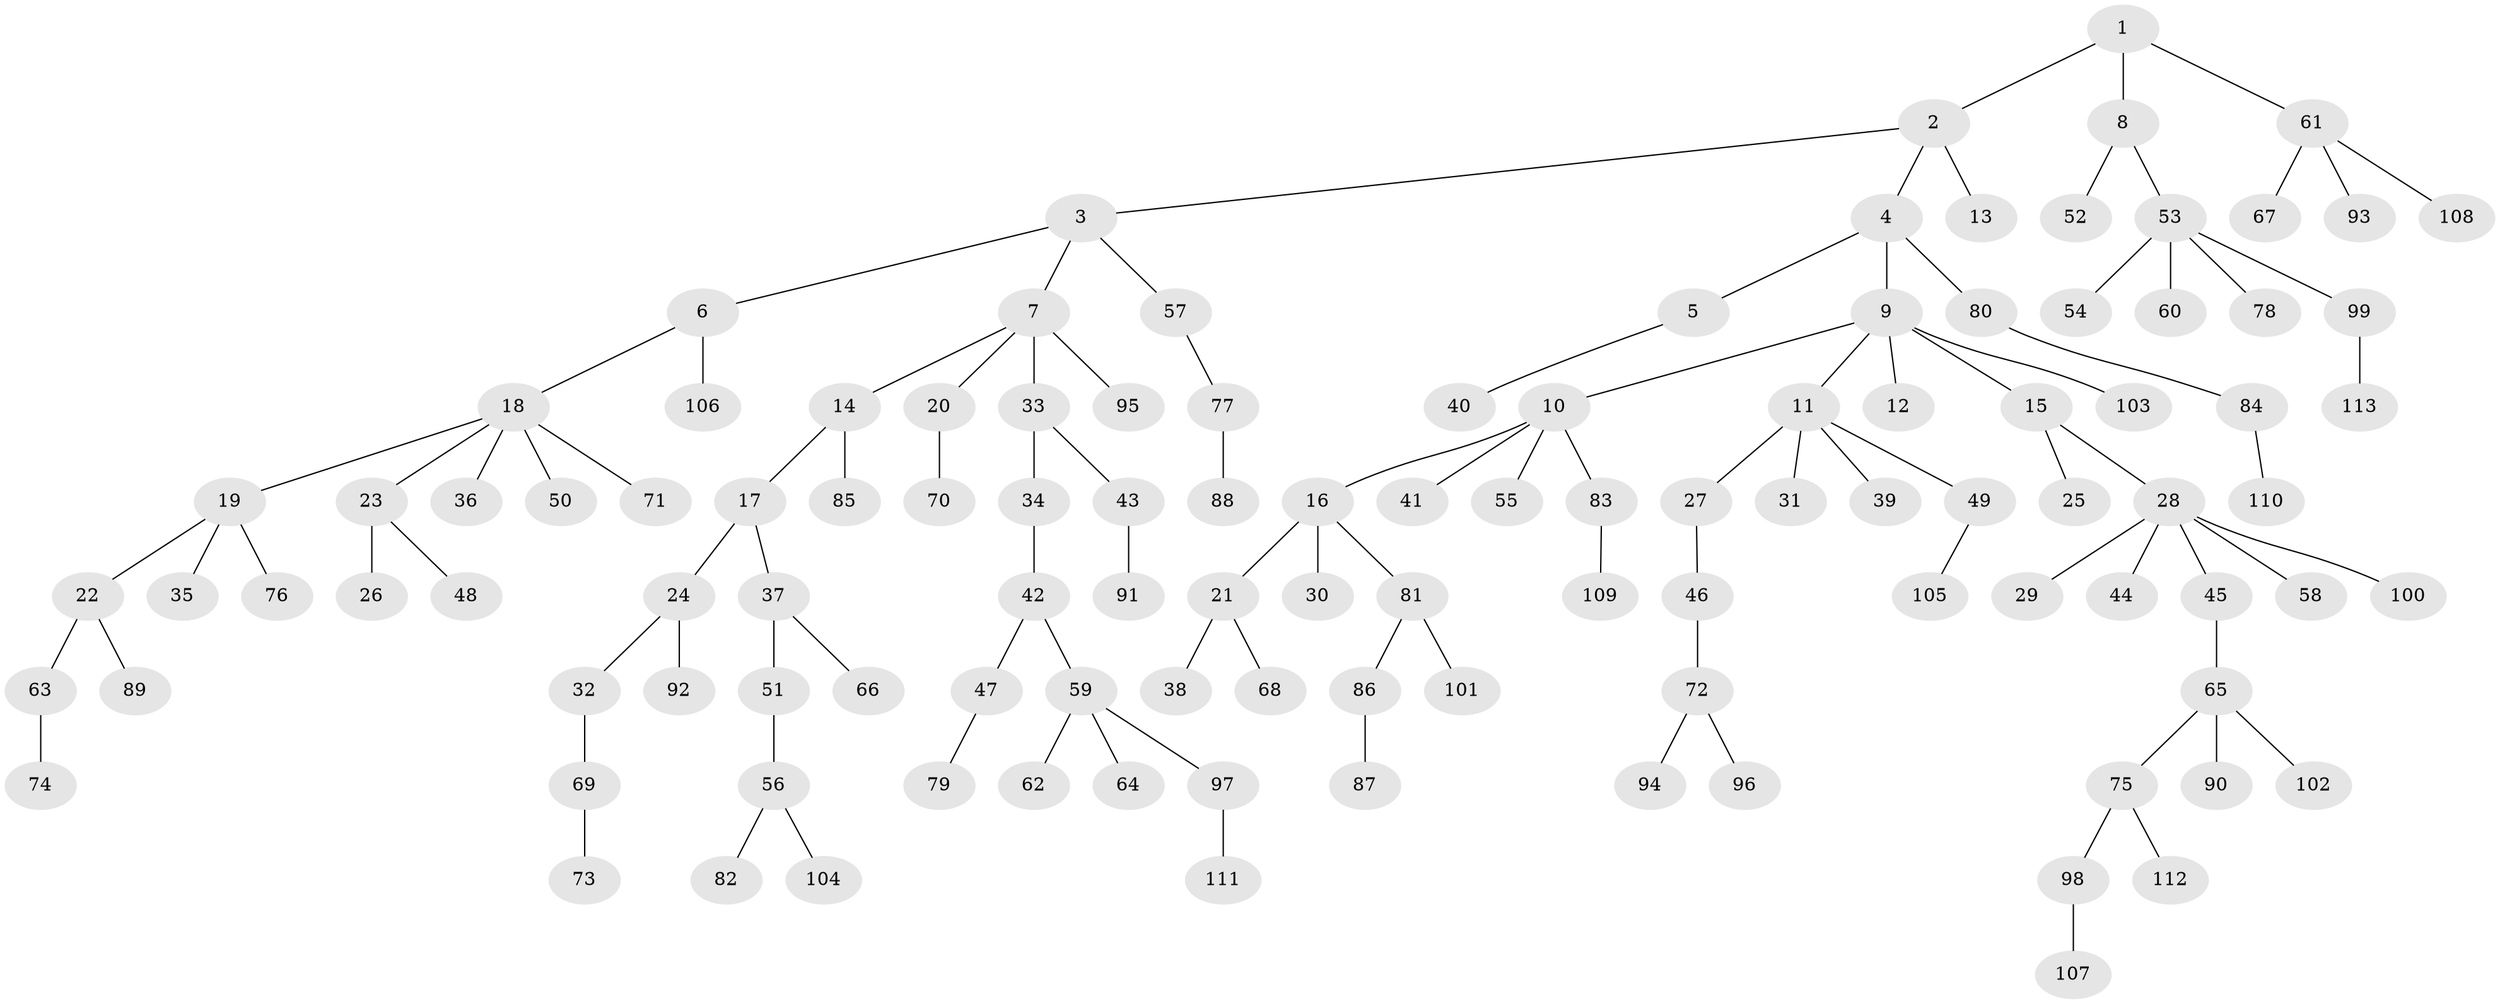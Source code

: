 // coarse degree distribution, {4: 0.0625, 3: 0.125, 5: 0.075, 1: 0.575, 2: 0.15, 8: 0.0125}
// Generated by graph-tools (version 1.1) at 2025/52/02/27/25 19:52:09]
// undirected, 113 vertices, 112 edges
graph export_dot {
graph [start="1"]
  node [color=gray90,style=filled];
  1;
  2;
  3;
  4;
  5;
  6;
  7;
  8;
  9;
  10;
  11;
  12;
  13;
  14;
  15;
  16;
  17;
  18;
  19;
  20;
  21;
  22;
  23;
  24;
  25;
  26;
  27;
  28;
  29;
  30;
  31;
  32;
  33;
  34;
  35;
  36;
  37;
  38;
  39;
  40;
  41;
  42;
  43;
  44;
  45;
  46;
  47;
  48;
  49;
  50;
  51;
  52;
  53;
  54;
  55;
  56;
  57;
  58;
  59;
  60;
  61;
  62;
  63;
  64;
  65;
  66;
  67;
  68;
  69;
  70;
  71;
  72;
  73;
  74;
  75;
  76;
  77;
  78;
  79;
  80;
  81;
  82;
  83;
  84;
  85;
  86;
  87;
  88;
  89;
  90;
  91;
  92;
  93;
  94;
  95;
  96;
  97;
  98;
  99;
  100;
  101;
  102;
  103;
  104;
  105;
  106;
  107;
  108;
  109;
  110;
  111;
  112;
  113;
  1 -- 2;
  1 -- 8;
  1 -- 61;
  2 -- 3;
  2 -- 4;
  2 -- 13;
  3 -- 6;
  3 -- 7;
  3 -- 57;
  4 -- 5;
  4 -- 9;
  4 -- 80;
  5 -- 40;
  6 -- 18;
  6 -- 106;
  7 -- 14;
  7 -- 20;
  7 -- 33;
  7 -- 95;
  8 -- 52;
  8 -- 53;
  9 -- 10;
  9 -- 11;
  9 -- 12;
  9 -- 15;
  9 -- 103;
  10 -- 16;
  10 -- 41;
  10 -- 55;
  10 -- 83;
  11 -- 27;
  11 -- 31;
  11 -- 39;
  11 -- 49;
  14 -- 17;
  14 -- 85;
  15 -- 25;
  15 -- 28;
  16 -- 21;
  16 -- 30;
  16 -- 81;
  17 -- 24;
  17 -- 37;
  18 -- 19;
  18 -- 23;
  18 -- 36;
  18 -- 50;
  18 -- 71;
  19 -- 22;
  19 -- 35;
  19 -- 76;
  20 -- 70;
  21 -- 38;
  21 -- 68;
  22 -- 63;
  22 -- 89;
  23 -- 26;
  23 -- 48;
  24 -- 32;
  24 -- 92;
  27 -- 46;
  28 -- 29;
  28 -- 44;
  28 -- 45;
  28 -- 58;
  28 -- 100;
  32 -- 69;
  33 -- 34;
  33 -- 43;
  34 -- 42;
  37 -- 51;
  37 -- 66;
  42 -- 47;
  42 -- 59;
  43 -- 91;
  45 -- 65;
  46 -- 72;
  47 -- 79;
  49 -- 105;
  51 -- 56;
  53 -- 54;
  53 -- 60;
  53 -- 78;
  53 -- 99;
  56 -- 82;
  56 -- 104;
  57 -- 77;
  59 -- 62;
  59 -- 64;
  59 -- 97;
  61 -- 67;
  61 -- 93;
  61 -- 108;
  63 -- 74;
  65 -- 75;
  65 -- 90;
  65 -- 102;
  69 -- 73;
  72 -- 94;
  72 -- 96;
  75 -- 98;
  75 -- 112;
  77 -- 88;
  80 -- 84;
  81 -- 86;
  81 -- 101;
  83 -- 109;
  84 -- 110;
  86 -- 87;
  97 -- 111;
  98 -- 107;
  99 -- 113;
}
